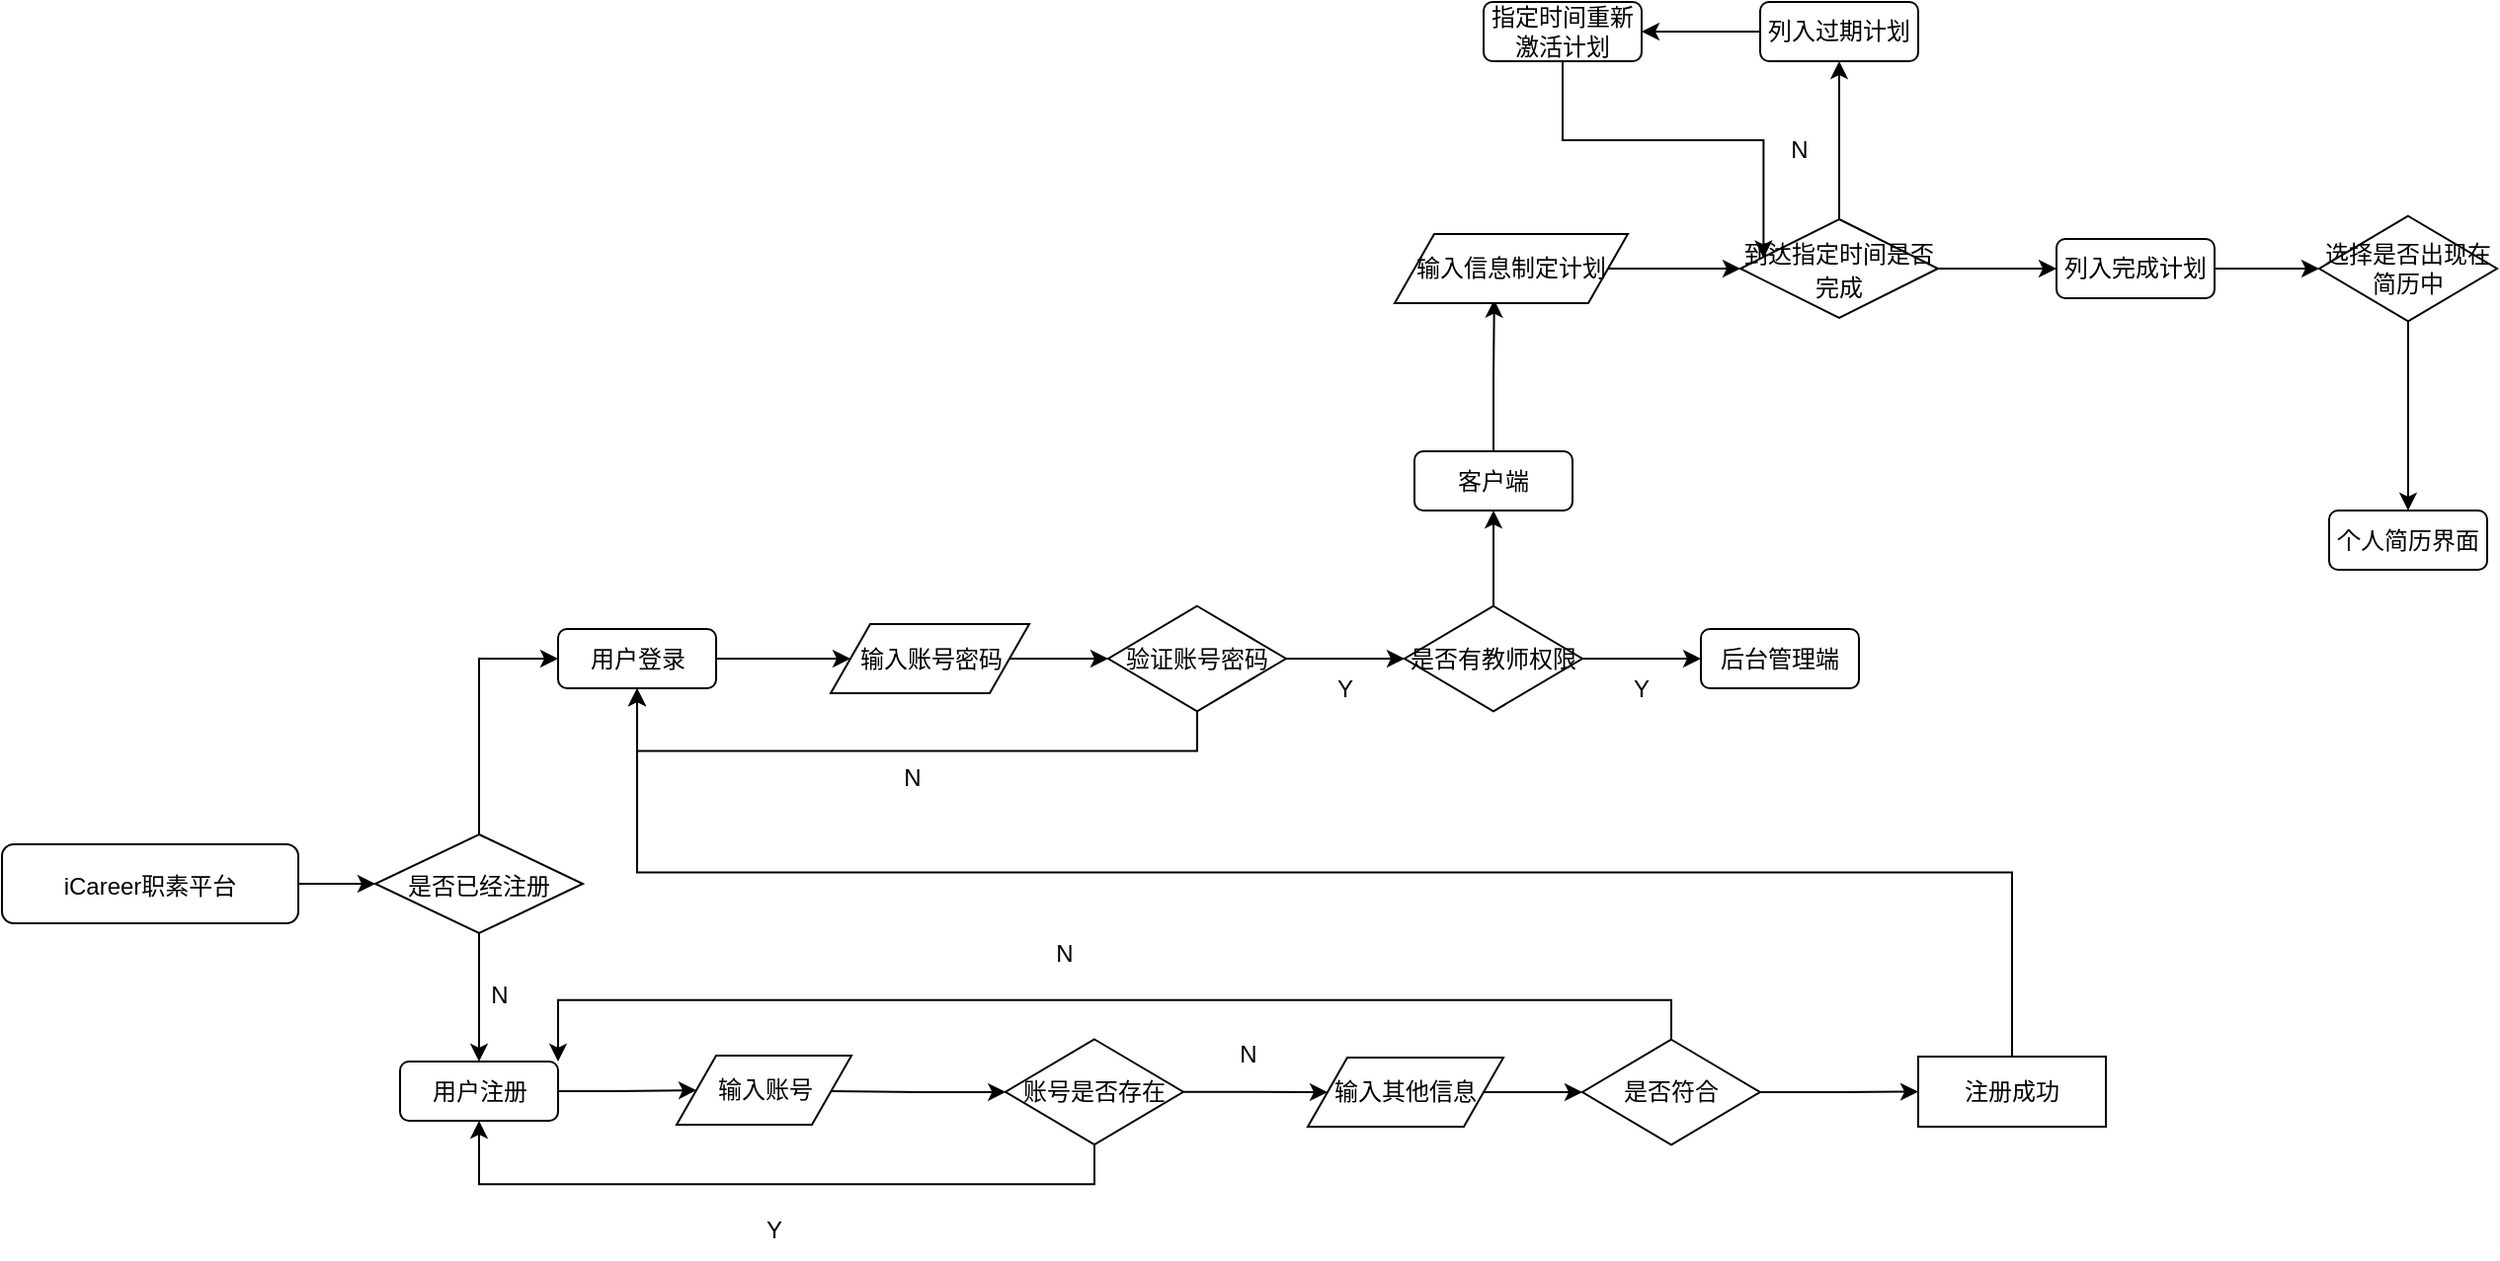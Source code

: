 <mxfile version="21.2.3" type="github">
  <diagram name="第 1 页" id="euEaf28D1Kuny6yM_ITr">
    <mxGraphModel dx="1050" dy="541" grid="1" gridSize="10" guides="1" tooltips="1" connect="1" arrows="1" fold="1" page="1" pageScale="1" pageWidth="21200" pageHeight="55500" math="0" shadow="0">
      <root>
        <mxCell id="0" />
        <mxCell id="1" parent="0" />
        <mxCell id="U6TWn9f8TfeEKBh5Oc99-87" value="" style="edgeStyle=orthogonalEdgeStyle;rounded=0;orthogonalLoop=1;jettySize=auto;html=1;" edge="1" parent="1" source="U6TWn9f8TfeEKBh5Oc99-3" target="U6TWn9f8TfeEKBh5Oc99-86">
          <mxGeometry relative="1" as="geometry" />
        </mxCell>
        <mxCell id="U6TWn9f8TfeEKBh5Oc99-3" value="&lt;font style=&quot;font-size: 12px; font-weight: normal;&quot;&gt;iCareer职素平台&lt;/font&gt;" style="rounded=1;whiteSpace=wrap;html=1;fontStyle=1;fontSize=14;" vertex="1" parent="1">
          <mxGeometry x="70" y="776.5" width="150" height="40" as="geometry" />
        </mxCell>
        <mxCell id="U6TWn9f8TfeEKBh5Oc99-91" style="edgeStyle=orthogonalEdgeStyle;rounded=0;orthogonalLoop=1;jettySize=auto;html=1;exitX=0.5;exitY=1;exitDx=0;exitDy=0;entryX=0.5;entryY=0;entryDx=0;entryDy=0;" edge="1" parent="1" source="U6TWn9f8TfeEKBh5Oc99-86" target="U6TWn9f8TfeEKBh5Oc99-90">
          <mxGeometry relative="1" as="geometry" />
        </mxCell>
        <mxCell id="U6TWn9f8TfeEKBh5Oc99-130" style="edgeStyle=orthogonalEdgeStyle;rounded=0;orthogonalLoop=1;jettySize=auto;html=1;exitX=0.5;exitY=0;exitDx=0;exitDy=0;entryX=0;entryY=0.5;entryDx=0;entryDy=0;" edge="1" parent="1" source="U6TWn9f8TfeEKBh5Oc99-86" target="U6TWn9f8TfeEKBh5Oc99-127">
          <mxGeometry relative="1" as="geometry" />
        </mxCell>
        <mxCell id="U6TWn9f8TfeEKBh5Oc99-86" value="&lt;font style=&quot;font-size: 12px; font-weight: normal;&quot;&gt;是否已经注册&lt;/font&gt;" style="rhombus;whiteSpace=wrap;html=1;fontSize=14;rounded=0;fontStyle=1;" vertex="1" parent="1">
          <mxGeometry x="259" y="771.5" width="105" height="50" as="geometry" />
        </mxCell>
        <mxCell id="U6TWn9f8TfeEKBh5Oc99-106" value="" style="edgeStyle=orthogonalEdgeStyle;rounded=0;orthogonalLoop=1;jettySize=auto;html=1;" edge="1" parent="1" source="U6TWn9f8TfeEKBh5Oc99-90" target="U6TWn9f8TfeEKBh5Oc99-105">
          <mxGeometry relative="1" as="geometry" />
        </mxCell>
        <mxCell id="U6TWn9f8TfeEKBh5Oc99-90" value="用户注册" style="rounded=1;whiteSpace=wrap;html=1;" vertex="1" parent="1">
          <mxGeometry x="271.5" y="886.5" width="80" height="30" as="geometry" />
        </mxCell>
        <mxCell id="U6TWn9f8TfeEKBh5Oc99-94" value="N" style="text;html=1;strokeColor=none;fillColor=none;align=center;verticalAlign=middle;whiteSpace=wrap;rounded=0;" vertex="1" parent="1">
          <mxGeometry x="292" y="837.5" width="60" height="30" as="geometry" />
        </mxCell>
        <mxCell id="U6TWn9f8TfeEKBh5Oc99-101" value="Y" style="text;html=1;strokeColor=none;fillColor=none;align=center;verticalAlign=middle;whiteSpace=wrap;rounded=0;" vertex="1" parent="1">
          <mxGeometry x="430.5" y="956.5" width="60" height="30" as="geometry" />
        </mxCell>
        <mxCell id="U6TWn9f8TfeEKBh5Oc99-108" value="" style="edgeStyle=orthogonalEdgeStyle;rounded=0;orthogonalLoop=1;jettySize=auto;html=1;" edge="1" parent="1" target="U6TWn9f8TfeEKBh5Oc99-107">
          <mxGeometry relative="1" as="geometry">
            <mxPoint x="490" y="901.5" as="sourcePoint" />
          </mxGeometry>
        </mxCell>
        <mxCell id="U6TWn9f8TfeEKBh5Oc99-105" value="输入账号" style="shape=parallelogram;perimeter=parallelogramPerimeter;whiteSpace=wrap;html=1;fixedSize=1;rounded=0;" vertex="1" parent="1">
          <mxGeometry x="411.5" y="883.5" width="88.5" height="35" as="geometry" />
        </mxCell>
        <mxCell id="U6TWn9f8TfeEKBh5Oc99-111" style="edgeStyle=orthogonalEdgeStyle;rounded=0;orthogonalLoop=1;jettySize=auto;html=1;exitX=0.5;exitY=1;exitDx=0;exitDy=0;entryX=0.5;entryY=1;entryDx=0;entryDy=0;" edge="1" parent="1" source="U6TWn9f8TfeEKBh5Oc99-107" target="U6TWn9f8TfeEKBh5Oc99-90">
          <mxGeometry relative="1" as="geometry" />
        </mxCell>
        <mxCell id="U6TWn9f8TfeEKBh5Oc99-117" style="edgeStyle=orthogonalEdgeStyle;rounded=0;orthogonalLoop=1;jettySize=auto;html=1;exitX=1;exitY=0.5;exitDx=0;exitDy=0;entryX=0;entryY=0.5;entryDx=0;entryDy=0;" edge="1" parent="1" source="U6TWn9f8TfeEKBh5Oc99-107" target="U6TWn9f8TfeEKBh5Oc99-115">
          <mxGeometry relative="1" as="geometry" />
        </mxCell>
        <mxCell id="U6TWn9f8TfeEKBh5Oc99-107" value="账号是否存在" style="rhombus;whiteSpace=wrap;html=1;rounded=0;" vertex="1" parent="1">
          <mxGeometry x="578" y="875.25" width="90" height="53.25" as="geometry" />
        </mxCell>
        <mxCell id="U6TWn9f8TfeEKBh5Oc99-119" style="edgeStyle=orthogonalEdgeStyle;rounded=0;orthogonalLoop=1;jettySize=auto;html=1;exitX=1;exitY=0.5;exitDx=0;exitDy=0;entryX=0;entryY=0.5;entryDx=0;entryDy=0;" edge="1" parent="1" source="U6TWn9f8TfeEKBh5Oc99-115" target="U6TWn9f8TfeEKBh5Oc99-118">
          <mxGeometry relative="1" as="geometry" />
        </mxCell>
        <mxCell id="U6TWn9f8TfeEKBh5Oc99-115" value="输入其他信息" style="shape=parallelogram;perimeter=parallelogramPerimeter;whiteSpace=wrap;html=1;fixedSize=1;rounded=0;" vertex="1" parent="1">
          <mxGeometry x="731" y="884.5" width="99" height="35" as="geometry" />
        </mxCell>
        <mxCell id="U6TWn9f8TfeEKBh5Oc99-120" style="edgeStyle=orthogonalEdgeStyle;rounded=0;orthogonalLoop=1;jettySize=auto;html=1;exitX=0.5;exitY=0;exitDx=0;exitDy=0;entryX=1;entryY=0;entryDx=0;entryDy=0;" edge="1" parent="1" source="U6TWn9f8TfeEKBh5Oc99-118" target="U6TWn9f8TfeEKBh5Oc99-90">
          <mxGeometry relative="1" as="geometry" />
        </mxCell>
        <mxCell id="U6TWn9f8TfeEKBh5Oc99-124" value="" style="edgeStyle=orthogonalEdgeStyle;rounded=0;orthogonalLoop=1;jettySize=auto;html=1;" edge="1" parent="1" source="U6TWn9f8TfeEKBh5Oc99-118" target="U6TWn9f8TfeEKBh5Oc99-123">
          <mxGeometry relative="1" as="geometry" />
        </mxCell>
        <mxCell id="U6TWn9f8TfeEKBh5Oc99-118" value="是否符合" style="rhombus;whiteSpace=wrap;html=1;rounded=0;" vertex="1" parent="1">
          <mxGeometry x="870" y="875.38" width="90" height="53.25" as="geometry" />
        </mxCell>
        <mxCell id="U6TWn9f8TfeEKBh5Oc99-121" value="N" style="text;html=1;strokeColor=none;fillColor=none;align=center;verticalAlign=middle;whiteSpace=wrap;rounded=0;" vertex="1" parent="1">
          <mxGeometry x="578" y="816.5" width="60" height="30" as="geometry" />
        </mxCell>
        <mxCell id="U6TWn9f8TfeEKBh5Oc99-122" value="N" style="text;html=1;strokeColor=none;fillColor=none;align=center;verticalAlign=middle;whiteSpace=wrap;rounded=0;" vertex="1" parent="1">
          <mxGeometry x="671" y="867.5" width="60" height="30" as="geometry" />
        </mxCell>
        <mxCell id="U6TWn9f8TfeEKBh5Oc99-131" style="edgeStyle=orthogonalEdgeStyle;rounded=0;orthogonalLoop=1;jettySize=auto;html=1;exitX=0.5;exitY=0;exitDx=0;exitDy=0;entryX=0.5;entryY=1;entryDx=0;entryDy=0;" edge="1" parent="1" source="U6TWn9f8TfeEKBh5Oc99-123" target="U6TWn9f8TfeEKBh5Oc99-127">
          <mxGeometry relative="1" as="geometry" />
        </mxCell>
        <mxCell id="U6TWn9f8TfeEKBh5Oc99-123" value="注册成功" style="whiteSpace=wrap;html=1;rounded=0;" vertex="1" parent="1">
          <mxGeometry x="1040" y="884" width="95" height="35.5" as="geometry" />
        </mxCell>
        <mxCell id="U6TWn9f8TfeEKBh5Oc99-136" style="edgeStyle=orthogonalEdgeStyle;rounded=0;orthogonalLoop=1;jettySize=auto;html=1;exitX=1;exitY=0.5;exitDx=0;exitDy=0;entryX=0;entryY=0.5;entryDx=0;entryDy=0;" edge="1" parent="1" source="U6TWn9f8TfeEKBh5Oc99-127" target="U6TWn9f8TfeEKBh5Oc99-135">
          <mxGeometry relative="1" as="geometry" />
        </mxCell>
        <mxCell id="U6TWn9f8TfeEKBh5Oc99-127" value="用户登录" style="rounded=1;whiteSpace=wrap;html=1;" vertex="1" parent="1">
          <mxGeometry x="351.5" y="667.5" width="80" height="30" as="geometry" />
        </mxCell>
        <mxCell id="U6TWn9f8TfeEKBh5Oc99-138" style="edgeStyle=orthogonalEdgeStyle;rounded=0;orthogonalLoop=1;jettySize=auto;html=1;exitX=1;exitY=0.5;exitDx=0;exitDy=0;entryX=0;entryY=0.5;entryDx=0;entryDy=0;" edge="1" parent="1" source="U6TWn9f8TfeEKBh5Oc99-135" target="U6TWn9f8TfeEKBh5Oc99-137">
          <mxGeometry relative="1" as="geometry" />
        </mxCell>
        <mxCell id="U6TWn9f8TfeEKBh5Oc99-135" value="输入账号密码" style="shape=parallelogram;perimeter=parallelogramPerimeter;whiteSpace=wrap;html=1;fixedSize=1;rounded=0;" vertex="1" parent="1">
          <mxGeometry x="489.5" y="665" width="100.5" height="35" as="geometry" />
        </mxCell>
        <mxCell id="U6TWn9f8TfeEKBh5Oc99-139" style="edgeStyle=orthogonalEdgeStyle;rounded=0;orthogonalLoop=1;jettySize=auto;html=1;exitX=0.5;exitY=1;exitDx=0;exitDy=0;entryX=0.5;entryY=1;entryDx=0;entryDy=0;" edge="1" parent="1" source="U6TWn9f8TfeEKBh5Oc99-137" target="U6TWn9f8TfeEKBh5Oc99-127">
          <mxGeometry relative="1" as="geometry" />
        </mxCell>
        <mxCell id="U6TWn9f8TfeEKBh5Oc99-143" style="edgeStyle=orthogonalEdgeStyle;rounded=0;orthogonalLoop=1;jettySize=auto;html=1;exitX=1;exitY=0.5;exitDx=0;exitDy=0;entryX=0;entryY=0.5;entryDx=0;entryDy=0;" edge="1" parent="1" source="U6TWn9f8TfeEKBh5Oc99-137" target="U6TWn9f8TfeEKBh5Oc99-142">
          <mxGeometry relative="1" as="geometry" />
        </mxCell>
        <mxCell id="U6TWn9f8TfeEKBh5Oc99-137" value="验证账号密码" style="rhombus;whiteSpace=wrap;html=1;rounded=0;" vertex="1" parent="1">
          <mxGeometry x="630" y="655.88" width="90" height="53.25" as="geometry" />
        </mxCell>
        <mxCell id="U6TWn9f8TfeEKBh5Oc99-140" value="N" style="text;html=1;strokeColor=none;fillColor=none;align=center;verticalAlign=middle;whiteSpace=wrap;rounded=0;" vertex="1" parent="1">
          <mxGeometry x="501" y="727.5" width="60" height="30" as="geometry" />
        </mxCell>
        <mxCell id="U6TWn9f8TfeEKBh5Oc99-152" style="edgeStyle=orthogonalEdgeStyle;rounded=0;orthogonalLoop=1;jettySize=auto;html=1;exitX=1;exitY=0.5;exitDx=0;exitDy=0;" edge="1" parent="1" source="U6TWn9f8TfeEKBh5Oc99-142" target="U6TWn9f8TfeEKBh5Oc99-151">
          <mxGeometry relative="1" as="geometry" />
        </mxCell>
        <mxCell id="U6TWn9f8TfeEKBh5Oc99-155" style="edgeStyle=orthogonalEdgeStyle;rounded=0;orthogonalLoop=1;jettySize=auto;html=1;exitX=0.5;exitY=0;exitDx=0;exitDy=0;entryX=0.5;entryY=1;entryDx=0;entryDy=0;" edge="1" parent="1" source="U6TWn9f8TfeEKBh5Oc99-142" target="U6TWn9f8TfeEKBh5Oc99-154">
          <mxGeometry relative="1" as="geometry" />
        </mxCell>
        <mxCell id="U6TWn9f8TfeEKBh5Oc99-142" value="是否有教师权限" style="rhombus;whiteSpace=wrap;html=1;rounded=0;" vertex="1" parent="1">
          <mxGeometry x="780" y="655.88" width="90" height="53.25" as="geometry" />
        </mxCell>
        <mxCell id="U6TWn9f8TfeEKBh5Oc99-149" value="Y" style="text;html=1;strokeColor=none;fillColor=none;align=center;verticalAlign=middle;whiteSpace=wrap;rounded=0;" vertex="1" parent="1">
          <mxGeometry x="720" y="682.51" width="60" height="30" as="geometry" />
        </mxCell>
        <mxCell id="U6TWn9f8TfeEKBh5Oc99-151" value="后台管理端" style="rounded=1;whiteSpace=wrap;html=1;" vertex="1" parent="1">
          <mxGeometry x="930" y="667.5" width="80" height="30" as="geometry" />
        </mxCell>
        <mxCell id="U6TWn9f8TfeEKBh5Oc99-153" value="Y" style="text;html=1;strokeColor=none;fillColor=none;align=center;verticalAlign=middle;whiteSpace=wrap;rounded=0;" vertex="1" parent="1">
          <mxGeometry x="870" y="682.51" width="60" height="30" as="geometry" />
        </mxCell>
        <mxCell id="U6TWn9f8TfeEKBh5Oc99-160" style="edgeStyle=orthogonalEdgeStyle;rounded=0;orthogonalLoop=1;jettySize=auto;html=1;exitX=0.5;exitY=0;exitDx=0;exitDy=0;entryX=0.427;entryY=0.951;entryDx=0;entryDy=0;entryPerimeter=0;" edge="1" parent="1" source="U6TWn9f8TfeEKBh5Oc99-154" target="U6TWn9f8TfeEKBh5Oc99-158">
          <mxGeometry relative="1" as="geometry" />
        </mxCell>
        <mxCell id="U6TWn9f8TfeEKBh5Oc99-154" value="客户端" style="rounded=1;whiteSpace=wrap;html=1;" vertex="1" parent="1">
          <mxGeometry x="785" y="577.5" width="80" height="30" as="geometry" />
        </mxCell>
        <mxCell id="U6TWn9f8TfeEKBh5Oc99-163" style="edgeStyle=orthogonalEdgeStyle;rounded=0;orthogonalLoop=1;jettySize=auto;html=1;exitX=1;exitY=0.5;exitDx=0;exitDy=0;entryX=0;entryY=0.5;entryDx=0;entryDy=0;" edge="1" parent="1" source="U6TWn9f8TfeEKBh5Oc99-158" target="U6TWn9f8TfeEKBh5Oc99-162">
          <mxGeometry relative="1" as="geometry" />
        </mxCell>
        <mxCell id="U6TWn9f8TfeEKBh5Oc99-158" value="输入信息制定计划" style="shape=parallelogram;perimeter=parallelogramPerimeter;whiteSpace=wrap;html=1;fixedSize=1;rounded=0;" vertex="1" parent="1">
          <mxGeometry x="775" y="467.5" width="118" height="35" as="geometry" />
        </mxCell>
        <mxCell id="U6TWn9f8TfeEKBh5Oc99-166" style="edgeStyle=orthogonalEdgeStyle;rounded=0;orthogonalLoop=1;jettySize=auto;html=1;exitX=0.5;exitY=0;exitDx=0;exitDy=0;entryX=0.5;entryY=1;entryDx=0;entryDy=0;" edge="1" parent="1" source="U6TWn9f8TfeEKBh5Oc99-162" target="U6TWn9f8TfeEKBh5Oc99-165">
          <mxGeometry relative="1" as="geometry" />
        </mxCell>
        <mxCell id="U6TWn9f8TfeEKBh5Oc99-174" style="edgeStyle=orthogonalEdgeStyle;rounded=0;orthogonalLoop=1;jettySize=auto;html=1;exitX=1;exitY=0.5;exitDx=0;exitDy=0;entryX=0;entryY=0.5;entryDx=0;entryDy=0;" edge="1" parent="1" source="U6TWn9f8TfeEKBh5Oc99-162" target="U6TWn9f8TfeEKBh5Oc99-173">
          <mxGeometry relative="1" as="geometry" />
        </mxCell>
        <mxCell id="U6TWn9f8TfeEKBh5Oc99-162" value="&lt;font style=&quot;font-size: 12px; font-weight: normal;&quot;&gt;到达指定时间是否完成&lt;/font&gt;" style="rhombus;whiteSpace=wrap;html=1;fontSize=14;rounded=0;fontStyle=1;" vertex="1" parent="1">
          <mxGeometry x="950" y="460" width="100" height="50" as="geometry" />
        </mxCell>
        <mxCell id="U6TWn9f8TfeEKBh5Oc99-171" style="edgeStyle=orthogonalEdgeStyle;rounded=0;orthogonalLoop=1;jettySize=auto;html=1;exitX=0;exitY=0.5;exitDx=0;exitDy=0;entryX=1;entryY=0.5;entryDx=0;entryDy=0;" edge="1" parent="1" source="U6TWn9f8TfeEKBh5Oc99-165" target="U6TWn9f8TfeEKBh5Oc99-169">
          <mxGeometry relative="1" as="geometry" />
        </mxCell>
        <mxCell id="U6TWn9f8TfeEKBh5Oc99-165" value="列入过期计划" style="rounded=1;whiteSpace=wrap;html=1;" vertex="1" parent="1">
          <mxGeometry x="960" y="350" width="80" height="30" as="geometry" />
        </mxCell>
        <mxCell id="U6TWn9f8TfeEKBh5Oc99-167" value="N" style="text;html=1;strokeColor=none;fillColor=none;align=center;verticalAlign=middle;whiteSpace=wrap;rounded=0;" vertex="1" parent="1">
          <mxGeometry x="950" y="410" width="60" height="30" as="geometry" />
        </mxCell>
        <mxCell id="U6TWn9f8TfeEKBh5Oc99-170" style="edgeStyle=orthogonalEdgeStyle;rounded=0;orthogonalLoop=1;jettySize=auto;html=1;exitX=0.5;exitY=1;exitDx=0;exitDy=0;entryX=0.117;entryY=0.395;entryDx=0;entryDy=0;entryPerimeter=0;" edge="1" parent="1" source="U6TWn9f8TfeEKBh5Oc99-169" target="U6TWn9f8TfeEKBh5Oc99-162">
          <mxGeometry relative="1" as="geometry" />
        </mxCell>
        <mxCell id="U6TWn9f8TfeEKBh5Oc99-169" value="指定时间重新激活计划" style="rounded=1;whiteSpace=wrap;html=1;" vertex="1" parent="1">
          <mxGeometry x="820" y="350" width="80" height="30" as="geometry" />
        </mxCell>
        <mxCell id="U6TWn9f8TfeEKBh5Oc99-178" style="edgeStyle=orthogonalEdgeStyle;rounded=0;orthogonalLoop=1;jettySize=auto;html=1;exitX=1;exitY=0.5;exitDx=0;exitDy=0;entryX=0;entryY=0.5;entryDx=0;entryDy=0;" edge="1" parent="1" source="U6TWn9f8TfeEKBh5Oc99-173" target="U6TWn9f8TfeEKBh5Oc99-176">
          <mxGeometry relative="1" as="geometry" />
        </mxCell>
        <mxCell id="U6TWn9f8TfeEKBh5Oc99-173" value="列入完成计划" style="rounded=1;whiteSpace=wrap;html=1;" vertex="1" parent="1">
          <mxGeometry x="1110" y="470" width="80" height="30" as="geometry" />
        </mxCell>
        <mxCell id="U6TWn9f8TfeEKBh5Oc99-181" style="edgeStyle=orthogonalEdgeStyle;rounded=0;orthogonalLoop=1;jettySize=auto;html=1;exitX=0.5;exitY=1;exitDx=0;exitDy=0;entryX=0.5;entryY=0;entryDx=0;entryDy=0;" edge="1" parent="1" source="U6TWn9f8TfeEKBh5Oc99-176" target="U6TWn9f8TfeEKBh5Oc99-180">
          <mxGeometry relative="1" as="geometry" />
        </mxCell>
        <mxCell id="U6TWn9f8TfeEKBh5Oc99-176" value="选择是否出现在简历中" style="rhombus;whiteSpace=wrap;html=1;rounded=0;" vertex="1" parent="1">
          <mxGeometry x="1243" y="458.37" width="90" height="53.25" as="geometry" />
        </mxCell>
        <mxCell id="U6TWn9f8TfeEKBh5Oc99-180" value="个人简历界面" style="rounded=1;whiteSpace=wrap;html=1;" vertex="1" parent="1">
          <mxGeometry x="1248" y="607.5" width="80" height="30" as="geometry" />
        </mxCell>
      </root>
    </mxGraphModel>
  </diagram>
</mxfile>
